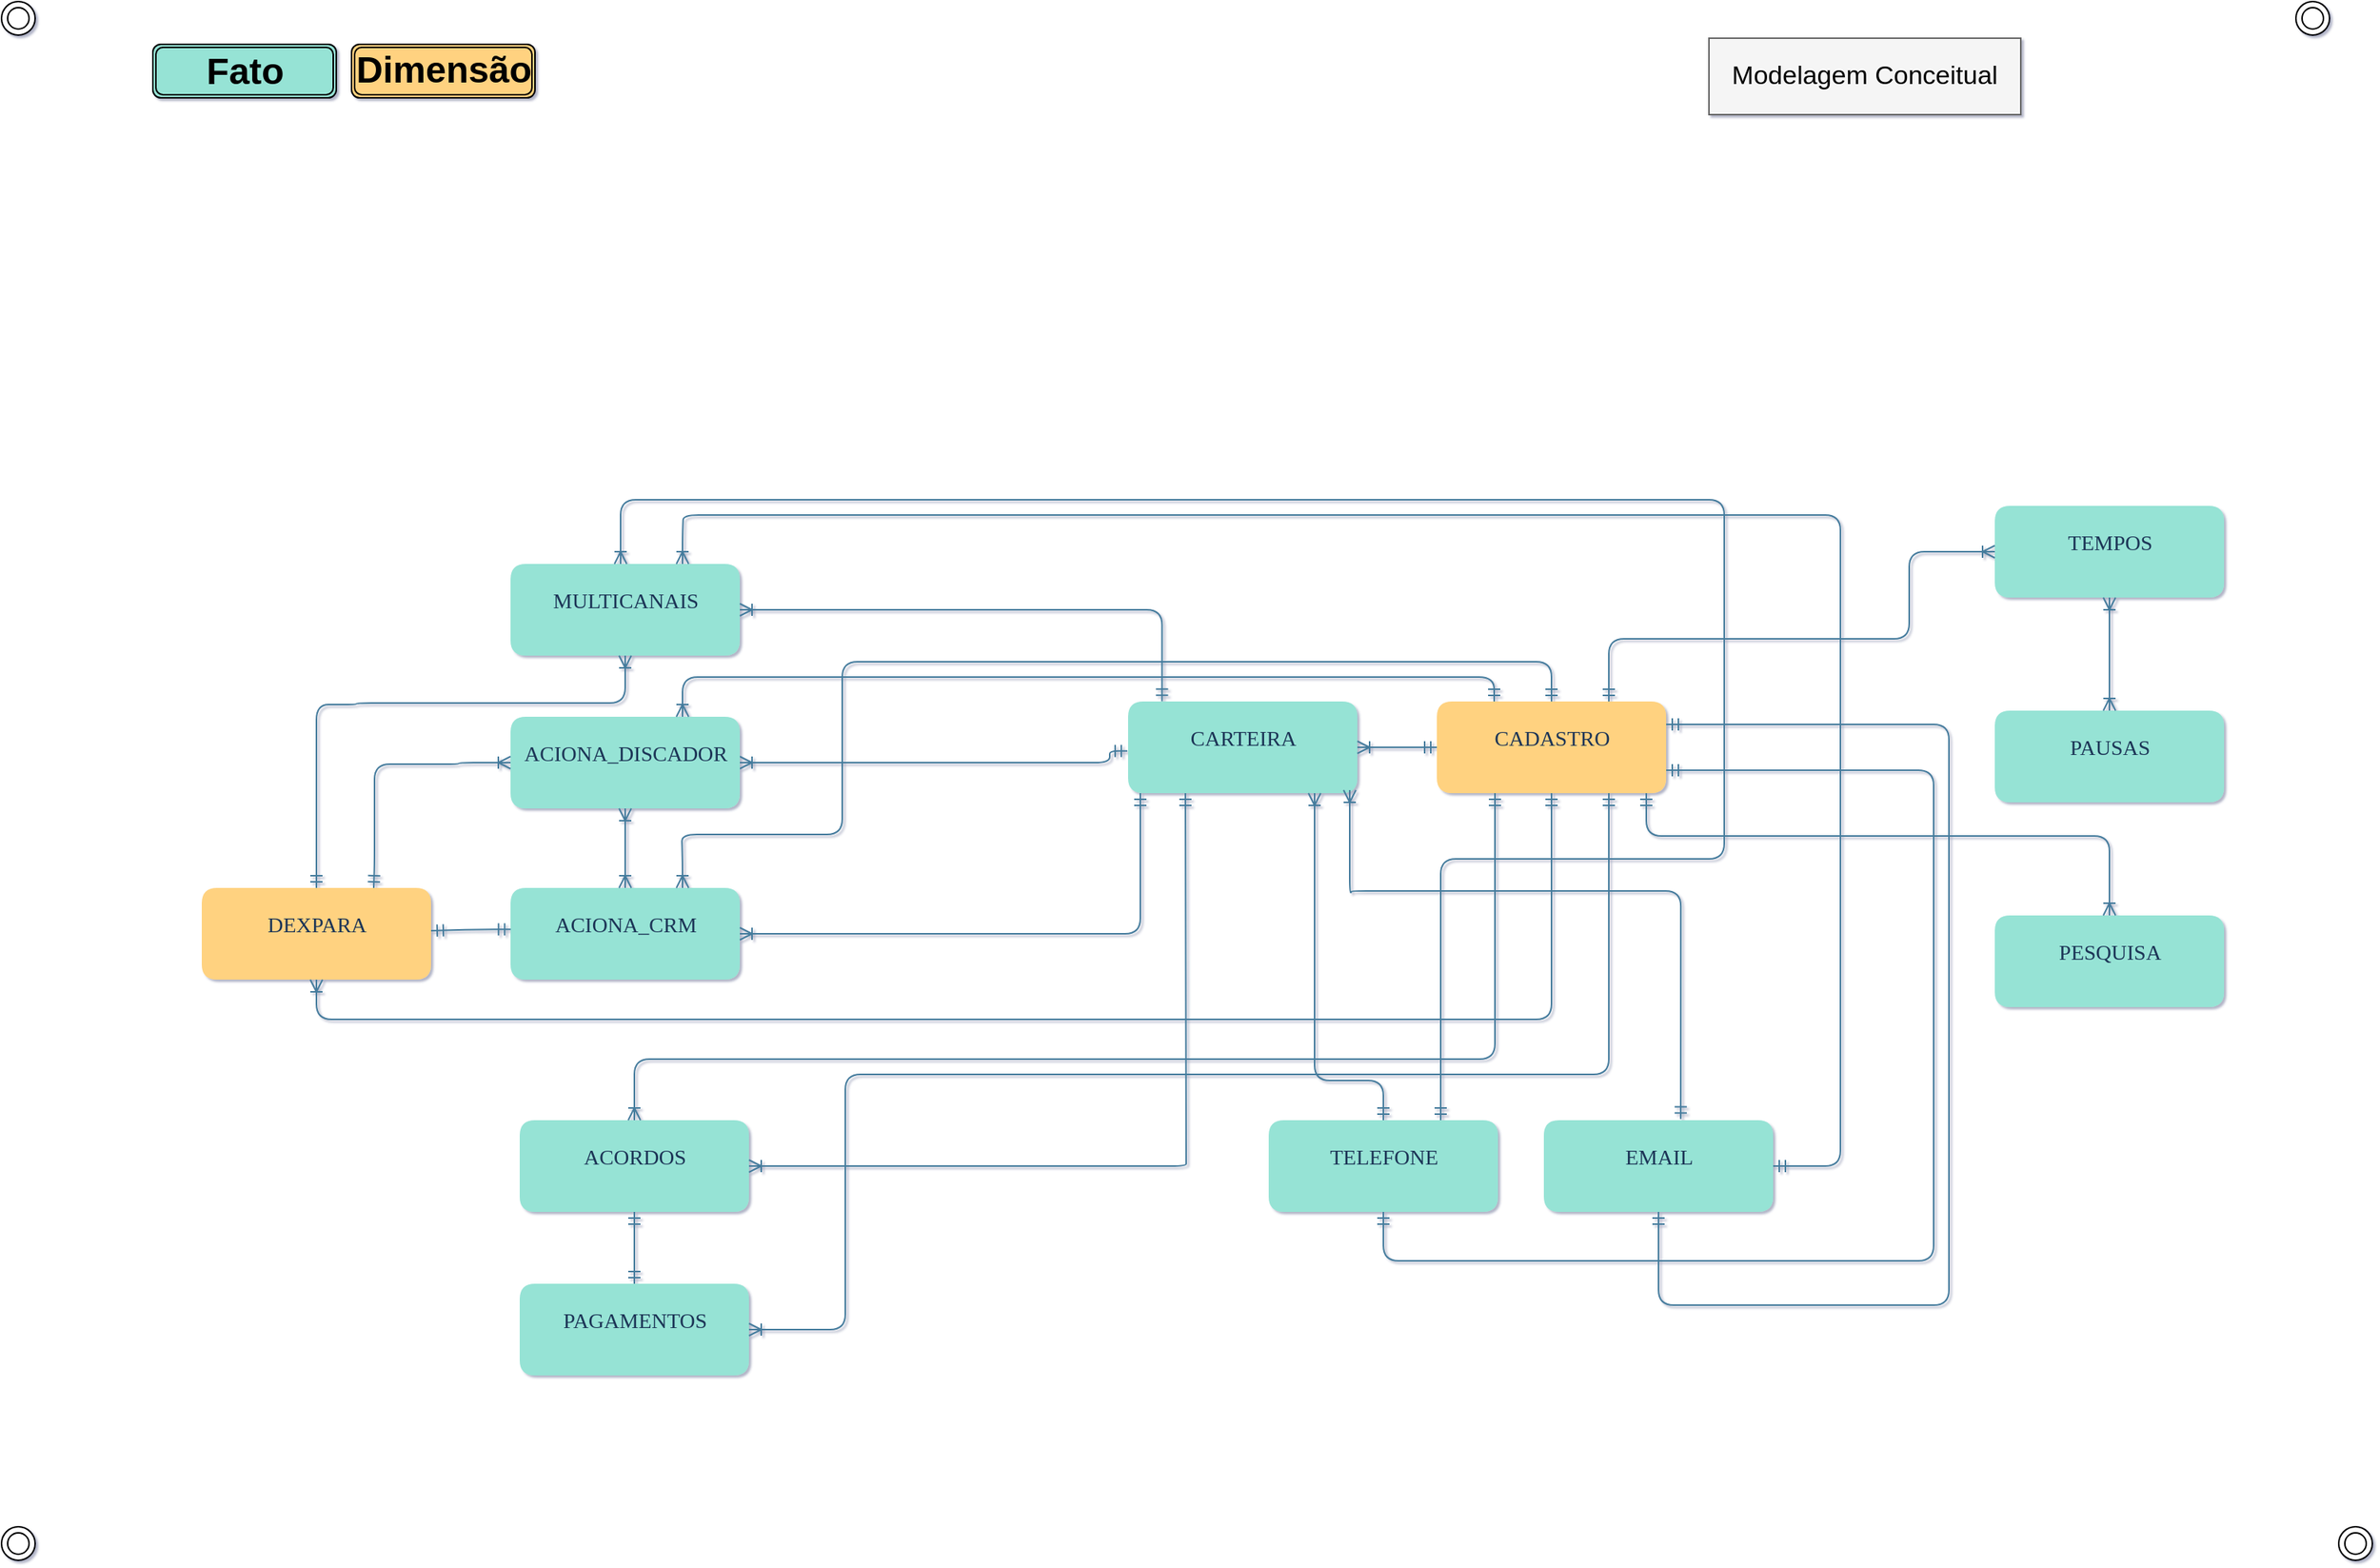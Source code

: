 <mxfile>
    <diagram name="Page-1" id="e56a1550-8fbb-45ad-956c-1786394a9013">
        <mxGraphModel dx="2197" dy="777" grid="0" gridSize="10" guides="1" tooltips="1" connect="1" arrows="1" fold="1" page="0" pageScale="1" pageWidth="827" pageHeight="1169" background="#FFFFFF" math="0" shadow="1">
            <root>
                <mxCell id="0"/>
                <mxCell id="1" parent="0"/>
                <mxCell id="2e49270ec7c68f3f-48" value="CARTEIRA" style="swimlane;fontStyle=0;childLayout=stackLayout;horizontal=1;startSize=50;fillColor=#96E3D5;horizontalStack=0;resizeParent=1;resizeLast=0;collapsible=1;marginBottom=0;swimlaneFillColor=#96E3D5;align=center;rounded=1;shadow=0;comic=0;labelBackgroundColor=none;strokeWidth=1;fontFamily=Verdana;fontSize=14;strokeColor=none;fontColor=#1D3557;arcSize=21;swimlaneLine=0;verticalAlign=middle;html=1;" parent="1" vertex="1">
                    <mxGeometry x="676" y="471" width="150" height="60" as="geometry">
                        <mxRectangle x="180" y="170" width="110" height="90" as="alternateBounds"/>
                    </mxGeometry>
                </mxCell>
                <mxCell id="47" value="" style="edgeStyle=orthogonalEdgeStyle;html=1;endArrow=ERmandOne;endFill=0;labelBackgroundColor=none;fontFamily=Verdana;fontSize=14;exitX=1;exitY=0.5;rounded=1;strokeColor=#457B9D;fontColor=default;exitDx=0;exitDy=0;startArrow=ERoneToMany;startFill=0;entryX=-0.003;entryY=0.54;entryDx=0;entryDy=0;entryPerimeter=0;" parent="1" source="59" target="2e49270ec7c68f3f-48" edge="1">
                    <mxGeometry width="100" height="100" relative="1" as="geometry">
                        <mxPoint x="474" y="695" as="sourcePoint"/>
                        <mxPoint x="644" y="511" as="targetPoint"/>
                        <Array as="points">
                            <mxPoint x="664" y="511"/>
                        </Array>
                    </mxGeometry>
                </mxCell>
                <mxCell id="59" value="ACIONA_DISCADOR" style="swimlane;fontStyle=0;childLayout=stackLayout;horizontal=1;startSize=50;fillColor=#96E3D5;horizontalStack=0;resizeParent=1;resizeLast=0;collapsible=1;marginBottom=0;swimlaneFillColor=#96E3D5;align=center;rounded=1;shadow=0;comic=0;labelBackgroundColor=none;strokeWidth=1;fontFamily=Verdana;fontSize=14;strokeColor=none;fontColor=#1D3557;arcSize=21;swimlaneLine=0;verticalAlign=middle;html=1;" parent="1" vertex="1">
                    <mxGeometry x="272" y="481" width="150" height="60" as="geometry">
                        <mxRectangle x="180" y="170" width="110" height="90" as="alternateBounds"/>
                    </mxGeometry>
                </mxCell>
                <mxCell id="60" value="ACIONA_CRM" style="swimlane;fontStyle=0;childLayout=stackLayout;horizontal=1;startSize=50;fillColor=#96E3D5;horizontalStack=0;resizeParent=1;resizeLast=0;collapsible=1;marginBottom=0;swimlaneFillColor=#96E3D5;align=center;rounded=1;shadow=0;comic=0;labelBackgroundColor=none;strokeWidth=1;fontFamily=Verdana;fontSize=14;strokeColor=none;fontColor=#1D3557;arcSize=21;swimlaneLine=0;verticalAlign=middle;html=1;" parent="1" vertex="1">
                    <mxGeometry x="272" y="593" width="150" height="60" as="geometry">
                        <mxRectangle x="180" y="170" width="110" height="90" as="alternateBounds"/>
                    </mxGeometry>
                </mxCell>
                <mxCell id="61" value="TEMPOS" style="swimlane;fontStyle=0;childLayout=stackLayout;horizontal=1;startSize=50;fillColor=#96E3D5;horizontalStack=0;resizeParent=1;resizeLast=0;collapsible=1;marginBottom=0;swimlaneFillColor=#96E3D5;align=center;rounded=1;shadow=0;comic=0;labelBackgroundColor=none;strokeWidth=1;fontFamily=Verdana;fontSize=14;strokeColor=none;fontColor=#1D3557;arcSize=21;swimlaneLine=0;verticalAlign=middle;html=1;" parent="1" vertex="1">
                    <mxGeometry x="1243" y="343" width="150" height="60" as="geometry">
                        <mxRectangle x="180" y="170" width="110" height="90" as="alternateBounds"/>
                    </mxGeometry>
                </mxCell>
                <mxCell id="62" value="PAUSAS" style="swimlane;fontStyle=0;childLayout=stackLayout;horizontal=1;startSize=50;fillColor=#96E3D5;horizontalStack=0;resizeParent=1;resizeLast=0;collapsible=1;marginBottom=0;swimlaneFillColor=#96E3D5;align=center;rounded=1;shadow=0;comic=0;labelBackgroundColor=none;strokeWidth=1;fontFamily=Verdana;fontSize=14;strokeColor=none;fontColor=#1D3557;arcSize=21;swimlaneLine=0;verticalAlign=middle;html=1;" parent="1" vertex="1">
                    <mxGeometry x="1243" y="477" width="150" height="60" as="geometry">
                        <mxRectangle x="180" y="170" width="110" height="90" as="alternateBounds"/>
                    </mxGeometry>
                </mxCell>
                <mxCell id="63" value="PESQUISA" style="swimlane;fontStyle=0;childLayout=stackLayout;horizontal=1;startSize=50;fillColor=#96E3D5;horizontalStack=0;resizeParent=1;resizeLast=0;collapsible=1;marginBottom=0;swimlaneFillColor=#96E3D5;align=center;rounded=1;shadow=0;comic=0;labelBackgroundColor=none;strokeWidth=1;fontFamily=Verdana;fontSize=14;strokeColor=none;fontColor=#1D3557;arcSize=21;swimlaneLine=0;verticalAlign=middle;html=1;" parent="1" vertex="1">
                    <mxGeometry x="1243" y="611" width="150" height="60" as="geometry">
                        <mxRectangle x="180" y="170" width="110" height="90" as="alternateBounds"/>
                    </mxGeometry>
                </mxCell>
                <mxCell id="65" value="ACORDOS" style="swimlane;fontStyle=0;childLayout=stackLayout;horizontal=1;startSize=50;fillColor=#96E3D5;horizontalStack=0;resizeParent=1;resizeLast=0;collapsible=1;marginBottom=0;swimlaneFillColor=#96E3D5;align=center;rounded=1;shadow=0;comic=0;labelBackgroundColor=none;strokeWidth=1;fontFamily=Verdana;fontSize=14;strokeColor=none;fontColor=#1D3557;arcSize=21;swimlaneLine=0;verticalAlign=middle;html=1;" parent="1" vertex="1">
                    <mxGeometry x="278" y="745" width="150" height="60" as="geometry">
                        <mxRectangle x="180" y="170" width="110" height="90" as="alternateBounds"/>
                    </mxGeometry>
                </mxCell>
                <mxCell id="66" value="PAGAMENTOS" style="swimlane;fontStyle=0;childLayout=stackLayout;horizontal=1;startSize=50;fillColor=#96E3D5;horizontalStack=0;resizeParent=1;resizeLast=0;collapsible=1;marginBottom=0;swimlaneFillColor=#96E3D5;align=center;rounded=1;shadow=0;comic=0;labelBackgroundColor=none;strokeWidth=1;fontFamily=Verdana;fontSize=14;strokeColor=none;fontColor=#1D3557;arcSize=21;swimlaneLine=0;verticalAlign=middle;html=1;" parent="1" vertex="1">
                    <mxGeometry x="278" y="852" width="150" height="60" as="geometry">
                        <mxRectangle x="180" y="170" width="110" height="90" as="alternateBounds"/>
                    </mxGeometry>
                </mxCell>
                <mxCell id="67" value="MULTICANAIS" style="swimlane;fontStyle=0;childLayout=stackLayout;horizontal=1;startSize=50;fillColor=#96E3D5;horizontalStack=0;resizeParent=1;resizeLast=0;collapsible=1;marginBottom=0;swimlaneFillColor=#96E3D5;align=center;rounded=1;shadow=0;comic=0;labelBackgroundColor=none;strokeWidth=1;fontFamily=Verdana;fontSize=14;strokeColor=none;fontColor=#1D3557;arcSize=21;swimlaneLine=0;verticalAlign=middle;html=1;" parent="1" vertex="1">
                    <mxGeometry x="272" y="381" width="150" height="60" as="geometry">
                        <mxRectangle x="180" y="170" width="110" height="90" as="alternateBounds"/>
                    </mxGeometry>
                </mxCell>
                <mxCell id="68" value="CADASTRO" style="swimlane;fontStyle=0;childLayout=stackLayout;horizontal=1;startSize=50;fillColor=#FFD280;horizontalStack=0;resizeParent=1;resizeLast=0;collapsible=1;marginBottom=0;swimlaneFillColor=#FFD280;align=center;rounded=1;shadow=0;comic=0;labelBackgroundColor=none;strokeWidth=1;fontFamily=Verdana;fontSize=14;strokeColor=none;fontColor=#1D3557;arcSize=21;swimlaneLine=0;verticalAlign=middle;html=1;" parent="1" vertex="1">
                    <mxGeometry x="878" y="471" width="150" height="60" as="geometry">
                        <mxRectangle x="180" y="170" width="110" height="90" as="alternateBounds"/>
                    </mxGeometry>
                </mxCell>
                <mxCell id="69" value="DEXPARA" style="swimlane;fontStyle=0;childLayout=stackLayout;horizontal=1;startSize=50;fillColor=#FFD280;horizontalStack=0;resizeParent=1;resizeLast=0;collapsible=1;marginBottom=0;swimlaneFillColor=#FFD280;align=center;rounded=1;shadow=0;comic=0;labelBackgroundColor=none;strokeWidth=1;fontFamily=Verdana;fontSize=14;strokeColor=none;fontColor=#1D3557;arcSize=21;swimlaneLine=0;verticalAlign=middle;html=1;" parent="1" vertex="1">
                    <mxGeometry x="70" y="593" width="150" height="60" as="geometry">
                        <mxRectangle x="180" y="170" width="110" height="90" as="alternateBounds"/>
                    </mxGeometry>
                </mxCell>
                <mxCell id="70" value="EMAIL" style="swimlane;fontStyle=0;childLayout=stackLayout;horizontal=1;startSize=50;fillColor=#96E3D5;horizontalStack=0;resizeParent=1;resizeLast=0;collapsible=1;marginBottom=0;swimlaneFillColor=#96E3D5;align=center;rounded=1;shadow=0;comic=0;labelBackgroundColor=none;strokeWidth=1;fontFamily=Verdana;fontSize=14;strokeColor=none;fontColor=#1D3557;arcSize=21;swimlaneLine=0;verticalAlign=middle;html=1;" parent="1" vertex="1">
                    <mxGeometry x="948" y="745" width="150" height="60" as="geometry">
                        <mxRectangle x="180" y="170" width="110" height="90" as="alternateBounds"/>
                    </mxGeometry>
                </mxCell>
                <mxCell id="71" value="TELEFONE" style="swimlane;fontStyle=0;childLayout=stackLayout;horizontal=1;startSize=50;fillColor=#96E3D5;horizontalStack=0;resizeParent=1;resizeLast=0;collapsible=1;marginBottom=0;swimlaneFillColor=#96E3D5;align=center;rounded=1;shadow=0;comic=0;labelBackgroundColor=none;strokeWidth=1;fontFamily=Verdana;fontSize=14;strokeColor=none;fontColor=#1D3557;arcSize=21;swimlaneLine=0;verticalAlign=middle;html=1;" parent="1" vertex="1">
                    <mxGeometry x="768" y="745" width="150" height="60" as="geometry">
                        <mxRectangle x="180" y="170" width="110" height="90" as="alternateBounds"/>
                    </mxGeometry>
                </mxCell>
                <mxCell id="73" value="" style="shape=ext;double=1;rounded=1;whiteSpace=wrap;html=1;fontColor=default;fillColor=#96E3D5;" parent="1" vertex="1">
                    <mxGeometry x="38" y="41" width="120" height="35" as="geometry"/>
                </mxCell>
                <mxCell id="74" value="&lt;font color=&quot;#000000&quot;&gt;Fato&lt;/font&gt;" style="text;strokeColor=none;fillColor=none;html=1;fontSize=24;fontStyle=1;verticalAlign=middle;align=center;rounded=1;fontColor=default;" parent="1" vertex="1">
                    <mxGeometry x="48" y="39" width="100" height="40" as="geometry"/>
                </mxCell>
                <mxCell id="75" value="" style="shape=ext;double=1;rounded=1;whiteSpace=wrap;html=1;fontColor=default;fillColor=#FFD280;" parent="1" vertex="1">
                    <mxGeometry x="168" y="41" width="120" height="35" as="geometry"/>
                </mxCell>
                <mxCell id="76" value="&lt;font color=&quot;#000000&quot;&gt;Dimensão&lt;/font&gt;" style="text;strokeColor=none;fillColor=none;html=1;fontSize=24;fontStyle=1;verticalAlign=middle;align=center;rounded=1;fontColor=default;" parent="1" vertex="1">
                    <mxGeometry x="178" y="38" width="100" height="40" as="geometry"/>
                </mxCell>
                <mxCell id="78" value="" style="edgeStyle=orthogonalEdgeStyle;html=1;endArrow=ERmandOne;endFill=0;labelBackgroundColor=none;fontFamily=Verdana;fontSize=14;rounded=1;strokeColor=#457B9D;fontColor=default;startArrow=ERoneToMany;startFill=0;exitX=1;exitY=0.5;exitDx=0;exitDy=0;" parent="1" source="60" edge="1">
                    <mxGeometry width="100" height="100" relative="1" as="geometry">
                        <mxPoint x="584" y="581" as="sourcePoint"/>
                        <mxPoint x="684" y="531" as="targetPoint"/>
                        <Array as="points">
                            <mxPoint x="684" y="623"/>
                        </Array>
                    </mxGeometry>
                </mxCell>
                <mxCell id="79" value="" style="edgeStyle=orthogonalEdgeStyle;html=1;endArrow=ERmandOne;endFill=0;labelBackgroundColor=none;fontFamily=Verdana;fontSize=14;rounded=1;strokeColor=#457B9D;fontColor=default;startArrow=ERmandOne;startFill=0;exitX=0.5;exitY=0;exitDx=0;exitDy=0;entryX=0.5;entryY=1;entryDx=0;entryDy=0;" parent="1" source="66" target="65" edge="1">
                    <mxGeometry width="100" height="100" relative="1" as="geometry">
                        <mxPoint x="374" y="725" as="sourcePoint"/>
                        <mxPoint x="344" y="815" as="targetPoint"/>
                        <Array as="points">
                            <mxPoint x="353" y="835"/>
                            <mxPoint x="353" y="835"/>
                        </Array>
                    </mxGeometry>
                </mxCell>
                <mxCell id="80" value="" style="edgeStyle=orthogonalEdgeStyle;html=1;endArrow=ERoneToMany;endFill=0;labelBackgroundColor=none;fontFamily=Verdana;fontSize=14;rounded=1;strokeColor=#457B9D;fontColor=default;startArrow=ERoneToMany;startFill=0;entryX=0.5;entryY=1;entryDx=0;entryDy=0;exitX=0.5;exitY=0;exitDx=0;exitDy=0;" parent="1" source="60" target="59" edge="1">
                    <mxGeometry width="100" height="100" relative="1" as="geometry">
                        <mxPoint x="309" y="574" as="sourcePoint"/>
                        <mxPoint x="352" y="551" as="targetPoint"/>
                        <Array as="points">
                            <mxPoint x="347" y="566"/>
                            <mxPoint x="347" y="566"/>
                        </Array>
                    </mxGeometry>
                </mxCell>
                <mxCell id="83" value="" style="edgeStyle=orthogonalEdgeStyle;html=1;endArrow=ERmandOne;endFill=0;labelBackgroundColor=none;fontFamily=Verdana;fontSize=14;rounded=1;strokeColor=#457B9D;fontColor=default;startArrow=ERoneToMany;startFill=0;exitX=1;exitY=0.5;exitDx=0;exitDy=0;entryX=0.25;entryY=1;entryDx=0;entryDy=0;" parent="1" source="65" target="2e49270ec7c68f3f-48" edge="1">
                    <mxGeometry width="100" height="100" relative="1" as="geometry">
                        <mxPoint x="569" y="633" as="sourcePoint"/>
                        <mxPoint x="714" y="551" as="targetPoint"/>
                        <Array as="points">
                            <mxPoint x="714" y="775"/>
                            <mxPoint x="714" y="772"/>
                            <mxPoint x="714" y="772"/>
                        </Array>
                    </mxGeometry>
                </mxCell>
                <mxCell id="84" value="" style="edgeStyle=orthogonalEdgeStyle;html=1;endArrow=ERmandOne;endFill=0;labelBackgroundColor=none;fontFamily=Verdana;fontSize=14;rounded=1;strokeColor=#457B9D;fontColor=default;startArrow=ERmandOne;startFill=0;entryX=1;entryY=0.5;entryDx=0;entryDy=0;exitX=0.001;exitY=0.452;exitDx=0;exitDy=0;exitPerimeter=0;" parent="1" source="60" edge="1">
                    <mxGeometry width="100" height="100" relative="1" as="geometry">
                        <mxPoint x="272" y="621" as="sourcePoint"/>
                        <mxPoint x="220" y="621" as="targetPoint"/>
                        <Array as="points">
                            <mxPoint x="252" y="620"/>
                        </Array>
                    </mxGeometry>
                </mxCell>
                <mxCell id="85" value="" style="edgeStyle=orthogonalEdgeStyle;html=1;endArrow=ERmandOne;endFill=0;labelBackgroundColor=none;fontFamily=Verdana;fontSize=14;rounded=1;strokeColor=#457B9D;fontColor=default;startArrow=ERoneToMany;startFill=0;entryX=0;entryY=0.5;entryDx=0;entryDy=0;exitX=1;exitY=0.5;exitDx=0;exitDy=0;" parent="1" source="2e49270ec7c68f3f-48" target="68" edge="1">
                    <mxGeometry width="100" height="100" relative="1" as="geometry">
                        <mxPoint x="844" y="551" as="sourcePoint"/>
                        <mxPoint x="874" y="501" as="targetPoint"/>
                        <Array as="points">
                            <mxPoint x="854" y="501"/>
                            <mxPoint x="854" y="501"/>
                        </Array>
                    </mxGeometry>
                </mxCell>
                <mxCell id="86" value="" style="edgeStyle=orthogonalEdgeStyle;html=1;endArrow=ERmandOne;endFill=0;labelBackgroundColor=none;fontFamily=Verdana;fontSize=14;rounded=1;strokeColor=#457B9D;fontColor=default;startArrow=ERoneToMany;startFill=0;entryX=0.5;entryY=0;entryDx=0;entryDy=0;" parent="1" target="71" edge="1">
                    <mxGeometry width="100" height="100" relative="1" as="geometry">
                        <mxPoint x="798" y="531" as="sourcePoint"/>
                        <mxPoint x="875" y="658" as="targetPoint"/>
                        <Array as="points">
                            <mxPoint x="798" y="719"/>
                            <mxPoint x="843" y="719"/>
                        </Array>
                    </mxGeometry>
                </mxCell>
                <mxCell id="87" value="" style="edgeStyle=orthogonalEdgeStyle;html=1;endArrow=ERmandOne;endFill=0;labelBackgroundColor=none;fontFamily=Verdana;fontSize=14;exitX=1;exitY=0.5;rounded=1;strokeColor=#457B9D;fontColor=default;exitDx=0;exitDy=0;startArrow=ERoneToMany;startFill=0;entryX=0.148;entryY=-0.002;entryDx=0;entryDy=0;entryPerimeter=0;" parent="1" source="67" target="2e49270ec7c68f3f-48" edge="1">
                    <mxGeometry width="100" height="100" relative="1" as="geometry">
                        <mxPoint x="564" y="521" as="sourcePoint"/>
                        <mxPoint x="704" y="462" as="targetPoint"/>
                        <Array as="points">
                            <mxPoint x="698" y="411"/>
                        </Array>
                    </mxGeometry>
                </mxCell>
                <mxCell id="88" value="" style="edgeStyle=orthogonalEdgeStyle;html=1;endArrow=ERmandOne;endFill=0;labelBackgroundColor=none;fontFamily=Verdana;fontSize=14;rounded=1;strokeColor=#457B9D;fontColor=default;startArrow=ERoneToMany;startFill=0;exitX=0.5;exitY=1;exitDx=0;exitDy=0;entryX=0.5;entryY=0;entryDx=0;entryDy=0;" parent="1" source="67" target="69" edge="1">
                    <mxGeometry width="100" height="100" relative="1" as="geometry">
                        <mxPoint x="345" y="452" as="sourcePoint"/>
                        <mxPoint x="214" y="474" as="targetPoint"/>
                        <Array as="points">
                            <mxPoint x="347" y="472"/>
                            <mxPoint x="171" y="472"/>
                            <mxPoint x="171" y="473"/>
                            <mxPoint x="145" y="473"/>
                        </Array>
                    </mxGeometry>
                </mxCell>
                <mxCell id="89" value="" style="edgeStyle=orthogonalEdgeStyle;html=1;endArrow=ERmandOne;endFill=0;labelBackgroundColor=none;fontFamily=Verdana;fontSize=14;rounded=1;strokeColor=#457B9D;fontColor=default;startArrow=ERoneToMany;startFill=0;entryX=0.75;entryY=0;entryDx=0;entryDy=0;exitX=0;exitY=0.5;exitDx=0;exitDy=0;" parent="1" source="59" target="69" edge="1">
                    <mxGeometry width="100" height="100" relative="1" as="geometry">
                        <mxPoint x="238" y="528" as="sourcePoint"/>
                        <mxPoint x="155" y="603" as="targetPoint"/>
                        <Array as="points">
                            <mxPoint x="238" y="511"/>
                            <mxPoint x="183" y="512"/>
                            <mxPoint x="183" y="578"/>
                            <mxPoint x="183" y="578"/>
                        </Array>
                    </mxGeometry>
                </mxCell>
                <mxCell id="90" value="" style="edgeStyle=orthogonalEdgeStyle;html=1;endArrow=ERmandOne;endFill=0;labelBackgroundColor=none;fontFamily=Verdana;fontSize=14;rounded=1;strokeColor=#457B9D;fontColor=default;startArrow=ERoneToMany;startFill=0;entryX=0.597;entryY=-0.013;entryDx=0;entryDy=0;entryPerimeter=0;" parent="1" target="70" edge="1">
                    <mxGeometry width="100" height="100" relative="1" as="geometry">
                        <mxPoint x="821" y="529" as="sourcePoint"/>
                        <mxPoint x="1082" y="668" as="targetPoint"/>
                        <Array as="points">
                            <mxPoint x="821" y="596"/>
                            <mxPoint x="822" y="596"/>
                            <mxPoint x="1038" y="595"/>
                        </Array>
                    </mxGeometry>
                </mxCell>
                <mxCell id="91" value="" style="edgeStyle=orthogonalEdgeStyle;html=1;endArrow=ERmandOne;endFill=0;labelBackgroundColor=none;fontFamily=Verdana;fontSize=14;rounded=1;strokeColor=#457B9D;fontColor=default;startArrow=ERoneToMany;startFill=0;entryX=0.75;entryY=0;entryDx=0;entryDy=0;exitX=0.48;exitY=0;exitDx=0;exitDy=0;exitPerimeter=0;" parent="1" source="67" target="71" edge="1">
                    <mxGeometry width="100" height="100" relative="1" as="geometry">
                        <mxPoint x="466" y="358" as="sourcePoint"/>
                        <mxPoint x="915" y="673" as="targetPoint"/>
                        <Array as="points">
                            <mxPoint x="476" y="339"/>
                            <mxPoint x="1066" y="339"/>
                            <mxPoint x="1066" y="574"/>
                            <mxPoint x="916" y="574"/>
                        </Array>
                    </mxGeometry>
                </mxCell>
                <mxCell id="93" value="&lt;font style=&quot;font-size: 17px;&quot; color=&quot;#000000&quot;&gt;Modelagem Conceitual&lt;/font&gt;" style="text;html=1;strokeColor=#666666;fillColor=#f5f5f5;align=center;verticalAlign=middle;whiteSpace=wrap;rounded=0;fontColor=#333333;" parent="1" vertex="1">
                    <mxGeometry x="1056" y="37" width="204" height="50" as="geometry"/>
                </mxCell>
                <mxCell id="95" value="" style="ellipse;shape=doubleEllipse;whiteSpace=wrap;html=1;aspect=fixed;fontColor=#000000;" parent="1" vertex="1">
                    <mxGeometry x="1440" y="13" width="22" height="22" as="geometry"/>
                </mxCell>
                <mxCell id="98" value="" style="edgeStyle=orthogonalEdgeStyle;html=1;endArrow=ERmandOne;endFill=0;labelBackgroundColor=none;fontFamily=Verdana;fontSize=14;rounded=1;strokeColor=#457B9D;fontColor=default;startArrow=ERoneToMany;startFill=0;exitX=0.75;exitY=0;exitDx=0;exitDy=0;entryX=0.25;entryY=0;entryDx=0;entryDy=0;" parent="1" source="59" target="68" edge="1">
                    <mxGeometry width="100" height="100" relative="1" as="geometry">
                        <mxPoint x="375" y="461" as="sourcePoint"/>
                        <mxPoint x="840" y="433" as="targetPoint"/>
                        <Array as="points">
                            <mxPoint x="385" y="455"/>
                            <mxPoint x="916" y="455"/>
                        </Array>
                    </mxGeometry>
                </mxCell>
                <mxCell id="99" value="" style="edgeStyle=orthogonalEdgeStyle;html=1;endArrow=ERmandOne;endFill=0;labelBackgroundColor=none;fontFamily=Verdana;fontSize=14;rounded=1;strokeColor=#457B9D;fontColor=default;startArrow=ERoneToMany;startFill=0;exitX=0.75;exitY=0;exitDx=0;exitDy=0;entryX=0.5;entryY=0;entryDx=0;entryDy=0;" parent="1" source="60" target="68" edge="1">
                    <mxGeometry width="100" height="100" relative="1" as="geometry">
                        <mxPoint x="458" y="588" as="sourcePoint"/>
                        <mxPoint x="974" y="452" as="targetPoint"/>
                        <Array as="points">
                            <mxPoint x="384" y="576"/>
                            <mxPoint x="384" y="576"/>
                            <mxPoint x="384" y="558"/>
                            <mxPoint x="489" y="558"/>
                            <mxPoint x="489" y="445"/>
                            <mxPoint x="953" y="445"/>
                        </Array>
                    </mxGeometry>
                </mxCell>
                <mxCell id="100" value="" style="edgeStyle=orthogonalEdgeStyle;html=1;endArrow=ERmandOne;endFill=0;labelBackgroundColor=none;fontFamily=Verdana;fontSize=14;rounded=1;strokeColor=#457B9D;fontColor=default;startArrow=ERoneToMany;startFill=0;entryX=1;entryY=0.5;entryDx=0;entryDy=0;exitX=0.75;exitY=0;exitDx=0;exitDy=0;" parent="1" source="67" target="70" edge="1">
                    <mxGeometry width="100" height="100" relative="1" as="geometry">
                        <mxPoint x="416" y="371" as="sourcePoint"/>
                        <mxPoint x="1112" y="781" as="targetPoint"/>
                        <Array as="points">
                            <mxPoint x="385" y="362"/>
                            <mxPoint x="385" y="362"/>
                            <mxPoint x="385" y="349"/>
                            <mxPoint x="1142" y="349"/>
                            <mxPoint x="1142" y="775"/>
                        </Array>
                    </mxGeometry>
                </mxCell>
                <mxCell id="101" value="" style="edgeStyle=orthogonalEdgeStyle;html=1;endArrow=ERmandOne;endFill=0;labelBackgroundColor=none;fontFamily=Verdana;fontSize=14;rounded=1;strokeColor=#457B9D;fontColor=default;startArrow=ERoneToMany;startFill=0;entryX=0.5;entryY=1;entryDx=0;entryDy=0;exitX=0.5;exitY=1;exitDx=0;exitDy=0;" parent="1" source="69" target="68" edge="1">
                    <mxGeometry width="100" height="100" relative="1" as="geometry">
                        <mxPoint x="129" y="693" as="sourcePoint"/>
                        <mxPoint x="956" y="562" as="targetPoint"/>
                        <Array as="points">
                            <mxPoint x="145" y="679"/>
                            <mxPoint x="953" y="679"/>
                        </Array>
                    </mxGeometry>
                </mxCell>
                <mxCell id="102" value="" style="edgeStyle=orthogonalEdgeStyle;html=1;endArrow=ERmandOne;endFill=0;labelBackgroundColor=none;fontFamily=Verdana;fontSize=14;rounded=1;strokeColor=#457B9D;fontColor=default;startArrow=ERoneToMany;startFill=0;entryX=0.25;entryY=1;entryDx=0;entryDy=0;exitX=0.5;exitY=0;exitDx=0;exitDy=0;" parent="1" source="65" target="68" edge="1">
                    <mxGeometry width="100" height="100" relative="1" as="geometry">
                        <mxPoint x="393" y="705" as="sourcePoint"/>
                        <mxPoint x="963" y="541" as="targetPoint"/>
                        <Array as="points">
                            <mxPoint x="353" y="705"/>
                            <mxPoint x="916" y="705"/>
                            <mxPoint x="916" y="531"/>
                        </Array>
                    </mxGeometry>
                </mxCell>
                <mxCell id="103" value="" style="edgeStyle=orthogonalEdgeStyle;html=1;endArrow=ERmandOne;endFill=0;labelBackgroundColor=none;fontFamily=Verdana;fontSize=14;rounded=1;strokeColor=#457B9D;fontColor=default;startArrow=ERoneToMany;startFill=0;exitX=1;exitY=0.5;exitDx=0;exitDy=0;entryX=0.75;entryY=1;entryDx=0;entryDy=0;" parent="1" source="66" target="68" edge="1">
                    <mxGeometry width="100" height="100" relative="1" as="geometry">
                        <mxPoint x="486" y="851" as="sourcePoint"/>
                        <mxPoint x="1007" y="549" as="targetPoint"/>
                        <Array as="points">
                            <mxPoint x="491" y="882"/>
                            <mxPoint x="491" y="715"/>
                            <mxPoint x="990" y="715"/>
                        </Array>
                    </mxGeometry>
                </mxCell>
                <mxCell id="109" value="" style="edgeStyle=orthogonalEdgeStyle;html=1;endArrow=ERmandOne;endFill=0;labelBackgroundColor=none;fontFamily=Verdana;fontSize=14;rounded=1;strokeColor=#457B9D;fontColor=default;startArrow=ERmandOne;startFill=0;exitX=1;exitY=0.75;exitDx=0;exitDy=0;entryX=0.5;entryY=1;entryDx=0;entryDy=0;" parent="1" source="68" target="71" edge="1">
                    <mxGeometry width="100" height="100" relative="1" as="geometry">
                        <mxPoint x="1094" y="494" as="sourcePoint"/>
                        <mxPoint x="798" y="841" as="targetPoint"/>
                        <Array as="points">
                            <mxPoint x="1203" y="516"/>
                            <mxPoint x="1203" y="837"/>
                            <mxPoint x="843" y="837"/>
                        </Array>
                    </mxGeometry>
                </mxCell>
                <mxCell id="111" value="" style="edgeStyle=orthogonalEdgeStyle;html=1;endArrow=ERmandOne;endFill=0;labelBackgroundColor=none;fontFamily=Verdana;fontSize=14;rounded=1;strokeColor=#457B9D;fontColor=default;startArrow=ERmandOne;startFill=0;exitX=1;exitY=0.25;exitDx=0;exitDy=0;entryX=0.5;entryY=1;entryDx=0;entryDy=0;" parent="1" source="68" target="70" edge="1">
                    <mxGeometry width="100" height="100" relative="1" as="geometry">
                        <mxPoint x="1038" y="526" as="sourcePoint"/>
                        <mxPoint x="853" y="815" as="targetPoint"/>
                        <Array as="points">
                            <mxPoint x="1213" y="486"/>
                            <mxPoint x="1213" y="866"/>
                            <mxPoint x="1023" y="866"/>
                        </Array>
                    </mxGeometry>
                </mxCell>
                <mxCell id="112" value="" style="edgeStyle=orthogonalEdgeStyle;html=1;endArrow=ERoneToMany;endFill=0;labelBackgroundColor=none;fontFamily=Verdana;fontSize=14;rounded=1;strokeColor=#457B9D;fontColor=default;startArrow=ERoneToMany;startFill=0;exitX=0.5;exitY=1;exitDx=0;exitDy=0;entryX=0.5;entryY=0;entryDx=0;entryDy=0;" parent="1" source="61" target="62" edge="1">
                    <mxGeometry width="100" height="100" relative="1" as="geometry">
                        <mxPoint x="1489" y="436" as="sourcePoint"/>
                        <mxPoint x="1196" y="462" as="targetPoint"/>
                        <Array as="points">
                            <mxPoint x="1318" y="441"/>
                            <mxPoint x="1318" y="441"/>
                        </Array>
                    </mxGeometry>
                </mxCell>
                <mxCell id="113" value="" style="edgeStyle=orthogonalEdgeStyle;html=1;endArrow=ERmandOne;endFill=0;labelBackgroundColor=none;fontFamily=Verdana;fontSize=14;rounded=1;strokeColor=#457B9D;fontColor=default;startArrow=ERoneToMany;startFill=0;exitX=0;exitY=0.5;exitDx=0;exitDy=0;entryX=0.75;entryY=0;entryDx=0;entryDy=0;" parent="1" source="61" target="68" edge="1">
                    <mxGeometry width="100" height="100" relative="1" as="geometry">
                        <mxPoint x="1199" y="363" as="sourcePoint"/>
                        <mxPoint x="1219" y="463" as="targetPoint"/>
                        <Array as="points">
                            <mxPoint x="1187" y="373"/>
                            <mxPoint x="1187" y="430"/>
                            <mxPoint x="991" y="430"/>
                        </Array>
                    </mxGeometry>
                </mxCell>
                <mxCell id="114" value="" style="edgeStyle=orthogonalEdgeStyle;html=1;endArrow=ERoneToMany;endFill=0;labelBackgroundColor=none;fontFamily=Verdana;fontSize=14;rounded=1;strokeColor=#457B9D;fontColor=default;startArrow=ERmandOne;startFill=0;entryX=0.5;entryY=0;entryDx=0;entryDy=0;" parent="1" target="63" edge="1">
                    <mxGeometry width="100" height="100" relative="1" as="geometry">
                        <mxPoint x="1015" y="531" as="sourcePoint"/>
                        <mxPoint x="1302" y="582" as="targetPoint"/>
                        <Array as="points">
                            <mxPoint x="1015" y="559"/>
                            <mxPoint x="1318" y="559"/>
                        </Array>
                    </mxGeometry>
                </mxCell>
                <mxCell id="115" value="" style="ellipse;shape=doubleEllipse;whiteSpace=wrap;html=1;aspect=fixed;fontColor=#000000;" vertex="1" parent="1">
                    <mxGeometry x="1468" y="1011" width="22" height="22" as="geometry"/>
                </mxCell>
                <mxCell id="116" value="" style="ellipse;shape=doubleEllipse;whiteSpace=wrap;html=1;aspect=fixed;fontColor=#000000;direction=south;" vertex="1" parent="1">
                    <mxGeometry x="-61" y="1011" width="22" height="22" as="geometry"/>
                </mxCell>
                <mxCell id="117" value="" style="ellipse;shape=doubleEllipse;whiteSpace=wrap;html=1;aspect=fixed;fontColor=#000000;" vertex="1" parent="1">
                    <mxGeometry x="-61" y="13" width="22" height="22" as="geometry"/>
                </mxCell>
            </root>
        </mxGraphModel>
    </diagram>
</mxfile>